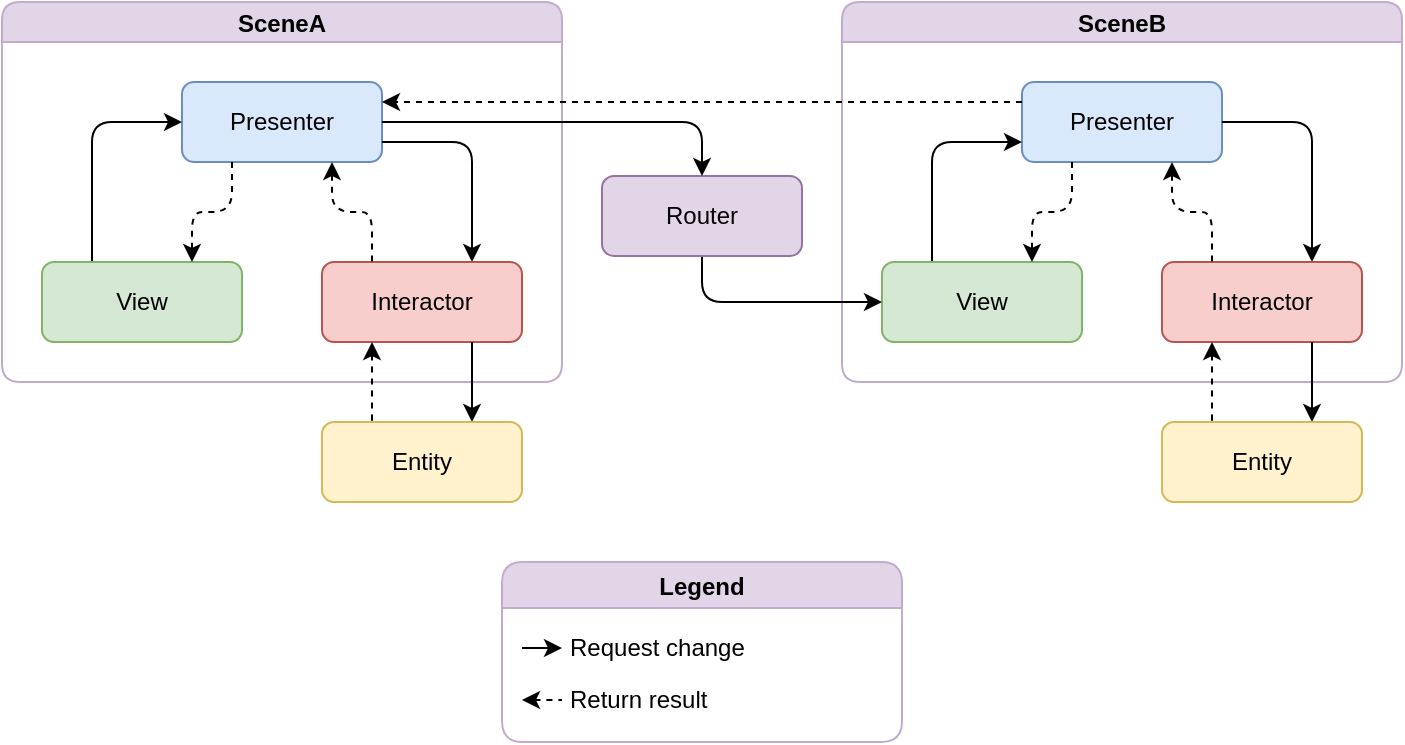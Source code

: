 <mxfile version="20.5.3"><diagram id="RA9MQt8KvmLIhUnuIFG2" name="Page-1"><mxGraphModel dx="830" dy="612" grid="1" gridSize="10" guides="1" tooltips="1" connect="1" arrows="1" fold="1" page="1" pageScale="1" pageWidth="827" pageHeight="1169" math="0" shadow="0"><root><mxCell id="0"/><mxCell id="1" parent="0"/><mxCell id="muYk6CB5VVkIaOji_CKR-42" value="SceneA" style="swimlane;startSize=20;horizontal=1;childLayout=treeLayout;horizontalTree=0;resizable=0;containerType=tree;fillColor=#E1D5E7;strokeColor=#C3ABD0;rounded=1;" vertex="1" parent="1"><mxGeometry x="260" y="730" width="280" height="190" as="geometry"/></mxCell><mxCell id="muYk6CB5VVkIaOji_CKR-43" value="Presenter" style="whiteSpace=wrap;html=1;fillColor=#dae8fc;strokeColor=#6c8ebf;rounded=1;" vertex="1" parent="muYk6CB5VVkIaOji_CKR-42"><mxGeometry x="90" y="40" width="100" height="40" as="geometry"/></mxCell><mxCell id="muYk6CB5VVkIaOji_CKR-49" style="edgeStyle=orthogonalEdgeStyle;rounded=1;orthogonalLoop=1;jettySize=auto;html=1;exitX=0.25;exitY=0;exitDx=0;exitDy=0;entryX=0;entryY=0.5;entryDx=0;entryDy=0;" edge="1" parent="muYk6CB5VVkIaOji_CKR-42" source="muYk6CB5VVkIaOji_CKR-44" target="muYk6CB5VVkIaOji_CKR-43"><mxGeometry relative="1" as="geometry"/></mxCell><mxCell id="muYk6CB5VVkIaOji_CKR-44" value="View" style="whiteSpace=wrap;html=1;fillColor=#d5e8d4;strokeColor=#82b366;rounded=1;" vertex="1" parent="muYk6CB5VVkIaOji_CKR-42"><mxGeometry x="20" y="130" width="100" height="40" as="geometry"/></mxCell><mxCell id="muYk6CB5VVkIaOji_CKR-45" value="" style="elbow=vertical;html=1;rounded=1;dashed=1;exitX=0.25;exitY=1;exitDx=0;exitDy=0;entryX=0.75;entryY=0;entryDx=0;entryDy=0;edgeStyle=orthogonalEdgeStyle;" edge="1" parent="muYk6CB5VVkIaOji_CKR-42" source="muYk6CB5VVkIaOji_CKR-43" target="muYk6CB5VVkIaOji_CKR-44"><mxGeometry relative="1" as="geometry"/></mxCell><mxCell id="muYk6CB5VVkIaOji_CKR-48" style="edgeStyle=orthogonalEdgeStyle;rounded=1;orthogonalLoop=1;jettySize=auto;html=1;exitX=0.75;exitY=0;exitDx=0;exitDy=0;entryX=1;entryY=0.75;entryDx=0;entryDy=0;startArrow=classic;startFill=1;endArrow=none;endFill=0;" edge="1" parent="muYk6CB5VVkIaOji_CKR-42" source="muYk6CB5VVkIaOji_CKR-46" target="muYk6CB5VVkIaOji_CKR-43"><mxGeometry relative="1" as="geometry"/></mxCell><mxCell id="muYk6CB5VVkIaOji_CKR-46" value="Interactor" style="whiteSpace=wrap;html=1;fillColor=#f8cecc;strokeColor=#b85450;rounded=1;" vertex="1" parent="muYk6CB5VVkIaOji_CKR-42"><mxGeometry x="160" y="130" width="100" height="40" as="geometry"/></mxCell><mxCell id="muYk6CB5VVkIaOji_CKR-47" value="" style="elbow=vertical;html=1;rounded=1;exitX=0.75;exitY=1;exitDx=0;exitDy=0;entryX=0.25;entryY=0;entryDx=0;entryDy=0;endArrow=none;endFill=0;startArrow=classic;startFill=1;dashed=1;edgeStyle=orthogonalEdgeStyle;" edge="1" parent="muYk6CB5VVkIaOji_CKR-42" source="muYk6CB5VVkIaOji_CKR-43" target="muYk6CB5VVkIaOji_CKR-46"><mxGeometry relative="1" as="geometry"/></mxCell><mxCell id="muYk6CB5VVkIaOji_CKR-72" style="edgeStyle=orthogonalEdgeStyle;curved=1;rounded=0;orthogonalLoop=1;jettySize=auto;html=1;exitX=0.75;exitY=0;exitDx=0;exitDy=0;entryX=0.75;entryY=1;entryDx=0;entryDy=0;startArrow=classic;startFill=1;endArrow=none;endFill=0;" edge="1" parent="1" source="muYk6CB5VVkIaOji_CKR-50" target="muYk6CB5VVkIaOji_CKR-46"><mxGeometry relative="1" as="geometry"/></mxCell><mxCell id="muYk6CB5VVkIaOji_CKR-50" value="Entity" style="whiteSpace=wrap;html=1;fillColor=#fff2cc;strokeColor=#d6b656;rounded=1;" vertex="1" parent="1"><mxGeometry x="420" y="940" width="100" height="40" as="geometry"/></mxCell><mxCell id="muYk6CB5VVkIaOji_CKR-55" value="SceneB" style="swimlane;startSize=20;horizontal=1;childLayout=treeLayout;horizontalTree=0;resizable=0;containerType=tree;fillColor=#E1D5E7;rounded=1;strokeColor=#C3ABD0;" vertex="1" parent="1"><mxGeometry x="680" y="730" width="280" height="190" as="geometry"/></mxCell><mxCell id="muYk6CB5VVkIaOji_CKR-56" value="Presenter" style="whiteSpace=wrap;html=1;fillColor=#dae8fc;strokeColor=#6c8ebf;rounded=1;glass=0;shadow=0;" vertex="1" parent="muYk6CB5VVkIaOji_CKR-55"><mxGeometry x="90" y="40" width="100" height="40" as="geometry"/></mxCell><mxCell id="muYk6CB5VVkIaOji_CKR-57" style="edgeStyle=orthogonalEdgeStyle;rounded=1;orthogonalLoop=1;jettySize=auto;html=1;exitX=0.25;exitY=0;exitDx=0;exitDy=0;entryX=0;entryY=0.75;entryDx=0;entryDy=0;" edge="1" parent="muYk6CB5VVkIaOji_CKR-55" source="muYk6CB5VVkIaOji_CKR-58" target="muYk6CB5VVkIaOji_CKR-56"><mxGeometry relative="1" as="geometry"/></mxCell><mxCell id="muYk6CB5VVkIaOji_CKR-58" value="View" style="whiteSpace=wrap;html=1;fillColor=#d5e8d4;strokeColor=#82b366;rounded=1;glass=0;shadow=0;" vertex="1" parent="muYk6CB5VVkIaOji_CKR-55"><mxGeometry x="20" y="130" width="100" height="40" as="geometry"/></mxCell><mxCell id="muYk6CB5VVkIaOji_CKR-59" value="" style="html=1;rounded=1;dashed=1;exitX=0.25;exitY=1;exitDx=0;exitDy=0;entryX=0.75;entryY=0;entryDx=0;entryDy=0;edgeStyle=orthogonalEdgeStyle;" edge="1" parent="muYk6CB5VVkIaOji_CKR-55" source="muYk6CB5VVkIaOji_CKR-56" target="muYk6CB5VVkIaOji_CKR-58"><mxGeometry relative="1" as="geometry"/></mxCell><mxCell id="muYk6CB5VVkIaOji_CKR-60" style="edgeStyle=orthogonalEdgeStyle;rounded=1;orthogonalLoop=1;jettySize=auto;html=1;exitX=0.75;exitY=0;exitDx=0;exitDy=0;entryX=1;entryY=0.5;entryDx=0;entryDy=0;startArrow=classic;startFill=1;endArrow=none;endFill=0;" edge="1" parent="muYk6CB5VVkIaOji_CKR-55" source="muYk6CB5VVkIaOji_CKR-61" target="muYk6CB5VVkIaOji_CKR-56"><mxGeometry relative="1" as="geometry"/></mxCell><mxCell id="muYk6CB5VVkIaOji_CKR-61" value="Interactor" style="whiteSpace=wrap;html=1;fillColor=#f8cecc;strokeColor=#b85450;rounded=1;glass=0;shadow=0;" vertex="1" parent="muYk6CB5VVkIaOji_CKR-55"><mxGeometry x="160" y="130" width="100" height="40" as="geometry"/></mxCell><mxCell id="muYk6CB5VVkIaOji_CKR-62" value="" style="elbow=vertical;html=1;rounded=1;exitX=0.75;exitY=1;exitDx=0;exitDy=0;entryX=0.25;entryY=0;entryDx=0;entryDy=0;startArrow=classic;startFill=1;endArrow=none;endFill=0;dashed=1;edgeStyle=orthogonalEdgeStyle;" edge="1" parent="muYk6CB5VVkIaOji_CKR-55" source="muYk6CB5VVkIaOji_CKR-56" target="muYk6CB5VVkIaOji_CKR-61"><mxGeometry relative="1" as="geometry"/></mxCell><mxCell id="muYk6CB5VVkIaOji_CKR-74" style="edgeStyle=orthogonalEdgeStyle;curved=1;rounded=0;orthogonalLoop=1;jettySize=auto;html=1;exitX=0.75;exitY=0;exitDx=0;exitDy=0;entryX=0.75;entryY=1;entryDx=0;entryDy=0;endArrow=none;endFill=0;startArrow=classic;startFill=1;" edge="1" parent="1" source="muYk6CB5VVkIaOji_CKR-64" target="muYk6CB5VVkIaOji_CKR-61"><mxGeometry relative="1" as="geometry"/></mxCell><mxCell id="muYk6CB5VVkIaOji_CKR-64" value="Entity" style="whiteSpace=wrap;html=1;fillColor=#fff2cc;strokeColor=#d6b656;rounded=1;glass=0;shadow=0;" vertex="1" parent="1"><mxGeometry x="840" y="940" width="100" height="40" as="geometry"/></mxCell><mxCell id="muYk6CB5VVkIaOji_CKR-68" style="edgeStyle=orthogonalEdgeStyle;rounded=1;orthogonalLoop=1;jettySize=auto;html=1;exitX=0.5;exitY=1;exitDx=0;exitDy=0;entryX=0;entryY=0.5;entryDx=0;entryDy=0;" edge="1" parent="1" source="muYk6CB5VVkIaOji_CKR-66" target="muYk6CB5VVkIaOji_CKR-58"><mxGeometry relative="1" as="geometry"/></mxCell><mxCell id="muYk6CB5VVkIaOji_CKR-66" value="Router" style="whiteSpace=wrap;html=1;fillColor=#e1d5e7;strokeColor=#9673a6;rounded=1;glass=0;shadow=0;" vertex="1" parent="1"><mxGeometry x="560" y="817" width="100" height="40" as="geometry"/></mxCell><mxCell id="muYk6CB5VVkIaOji_CKR-67" style="edgeStyle=orthogonalEdgeStyle;rounded=1;orthogonalLoop=1;jettySize=auto;html=1;exitX=1;exitY=0.5;exitDx=0;exitDy=0;entryX=0.5;entryY=0;entryDx=0;entryDy=0;" edge="1" parent="1" source="muYk6CB5VVkIaOji_CKR-43" target="muYk6CB5VVkIaOji_CKR-66"><mxGeometry relative="1" as="geometry"/></mxCell><mxCell id="muYk6CB5VVkIaOji_CKR-70" style="edgeStyle=orthogonalEdgeStyle;rounded=0;orthogonalLoop=1;jettySize=auto;html=1;exitX=0;exitY=0.25;exitDx=0;exitDy=0;entryX=1;entryY=0.25;entryDx=0;entryDy=0;dashed=1;" edge="1" parent="1" source="muYk6CB5VVkIaOji_CKR-56" target="muYk6CB5VVkIaOji_CKR-43"><mxGeometry relative="1" as="geometry"/></mxCell><mxCell id="muYk6CB5VVkIaOji_CKR-71" style="edgeStyle=orthogonalEdgeStyle;curved=1;rounded=0;orthogonalLoop=1;jettySize=auto;html=1;exitX=0.25;exitY=1;exitDx=0;exitDy=0;entryX=0.25;entryY=0;entryDx=0;entryDy=0;startArrow=classic;startFill=1;endArrow=none;endFill=0;dashed=1;" edge="1" parent="1" source="muYk6CB5VVkIaOji_CKR-46" target="muYk6CB5VVkIaOji_CKR-50"><mxGeometry relative="1" as="geometry"/></mxCell><mxCell id="muYk6CB5VVkIaOji_CKR-73" style="edgeStyle=orthogonalEdgeStyle;curved=1;rounded=0;orthogonalLoop=1;jettySize=auto;html=1;exitX=0.25;exitY=1;exitDx=0;exitDy=0;entryX=0.25;entryY=0;entryDx=0;entryDy=0;dashed=1;startArrow=classic;startFill=1;endArrow=none;endFill=0;" edge="1" parent="1" source="muYk6CB5VVkIaOji_CKR-61" target="muYk6CB5VVkIaOji_CKR-64"><mxGeometry relative="1" as="geometry"/></mxCell><mxCell id="muYk6CB5VVkIaOji_CKR-77" value="" style="endArrow=none;html=1;rounded=0;dashed=1;curved=1;elbow=vertical;startArrow=classic;startFill=1;" edge="1" parent="1"><mxGeometry width="50" height="50" relative="1" as="geometry"><mxPoint x="520" y="1079" as="sourcePoint"/><mxPoint x="540" y="1079" as="targetPoint"/></mxGeometry></mxCell><mxCell id="muYk6CB5VVkIaOji_CKR-78" value="Return result" style="text;html=1;strokeColor=none;fillColor=none;align=left;verticalAlign=middle;whiteSpace=wrap;rounded=0;spacingLeft=2;" vertex="1" parent="1"><mxGeometry x="540" y="1064" width="100" height="30" as="geometry"/></mxCell><mxCell id="muYk6CB5VVkIaOji_CKR-80" value="" style="endArrow=classic;html=1;rounded=0;curved=1;elbow=vertical;endFill=1;" edge="1" parent="1"><mxGeometry width="50" height="50" relative="1" as="geometry"><mxPoint x="520" y="1053" as="sourcePoint"/><mxPoint x="540" y="1053" as="targetPoint"/></mxGeometry></mxCell><mxCell id="muYk6CB5VVkIaOji_CKR-81" value="Request change" style="text;html=1;strokeColor=none;fillColor=none;align=left;verticalAlign=middle;whiteSpace=wrap;rounded=0;spacingLeft=2;" vertex="1" parent="1"><mxGeometry x="540" y="1038" width="100" height="30" as="geometry"/></mxCell><mxCell id="muYk6CB5VVkIaOji_CKR-83" value="Legend" style="swimlane;fillColor=#E1D5E7;rounded=1;strokeColor=#C3ABD0;" vertex="1" parent="1"><mxGeometry x="510" y="1010" width="200" height="90" as="geometry"><mxRectangle x="250" y="990" width="100" height="30" as="alternateBounds"/></mxGeometry></mxCell></root></mxGraphModel></diagram></mxfile>